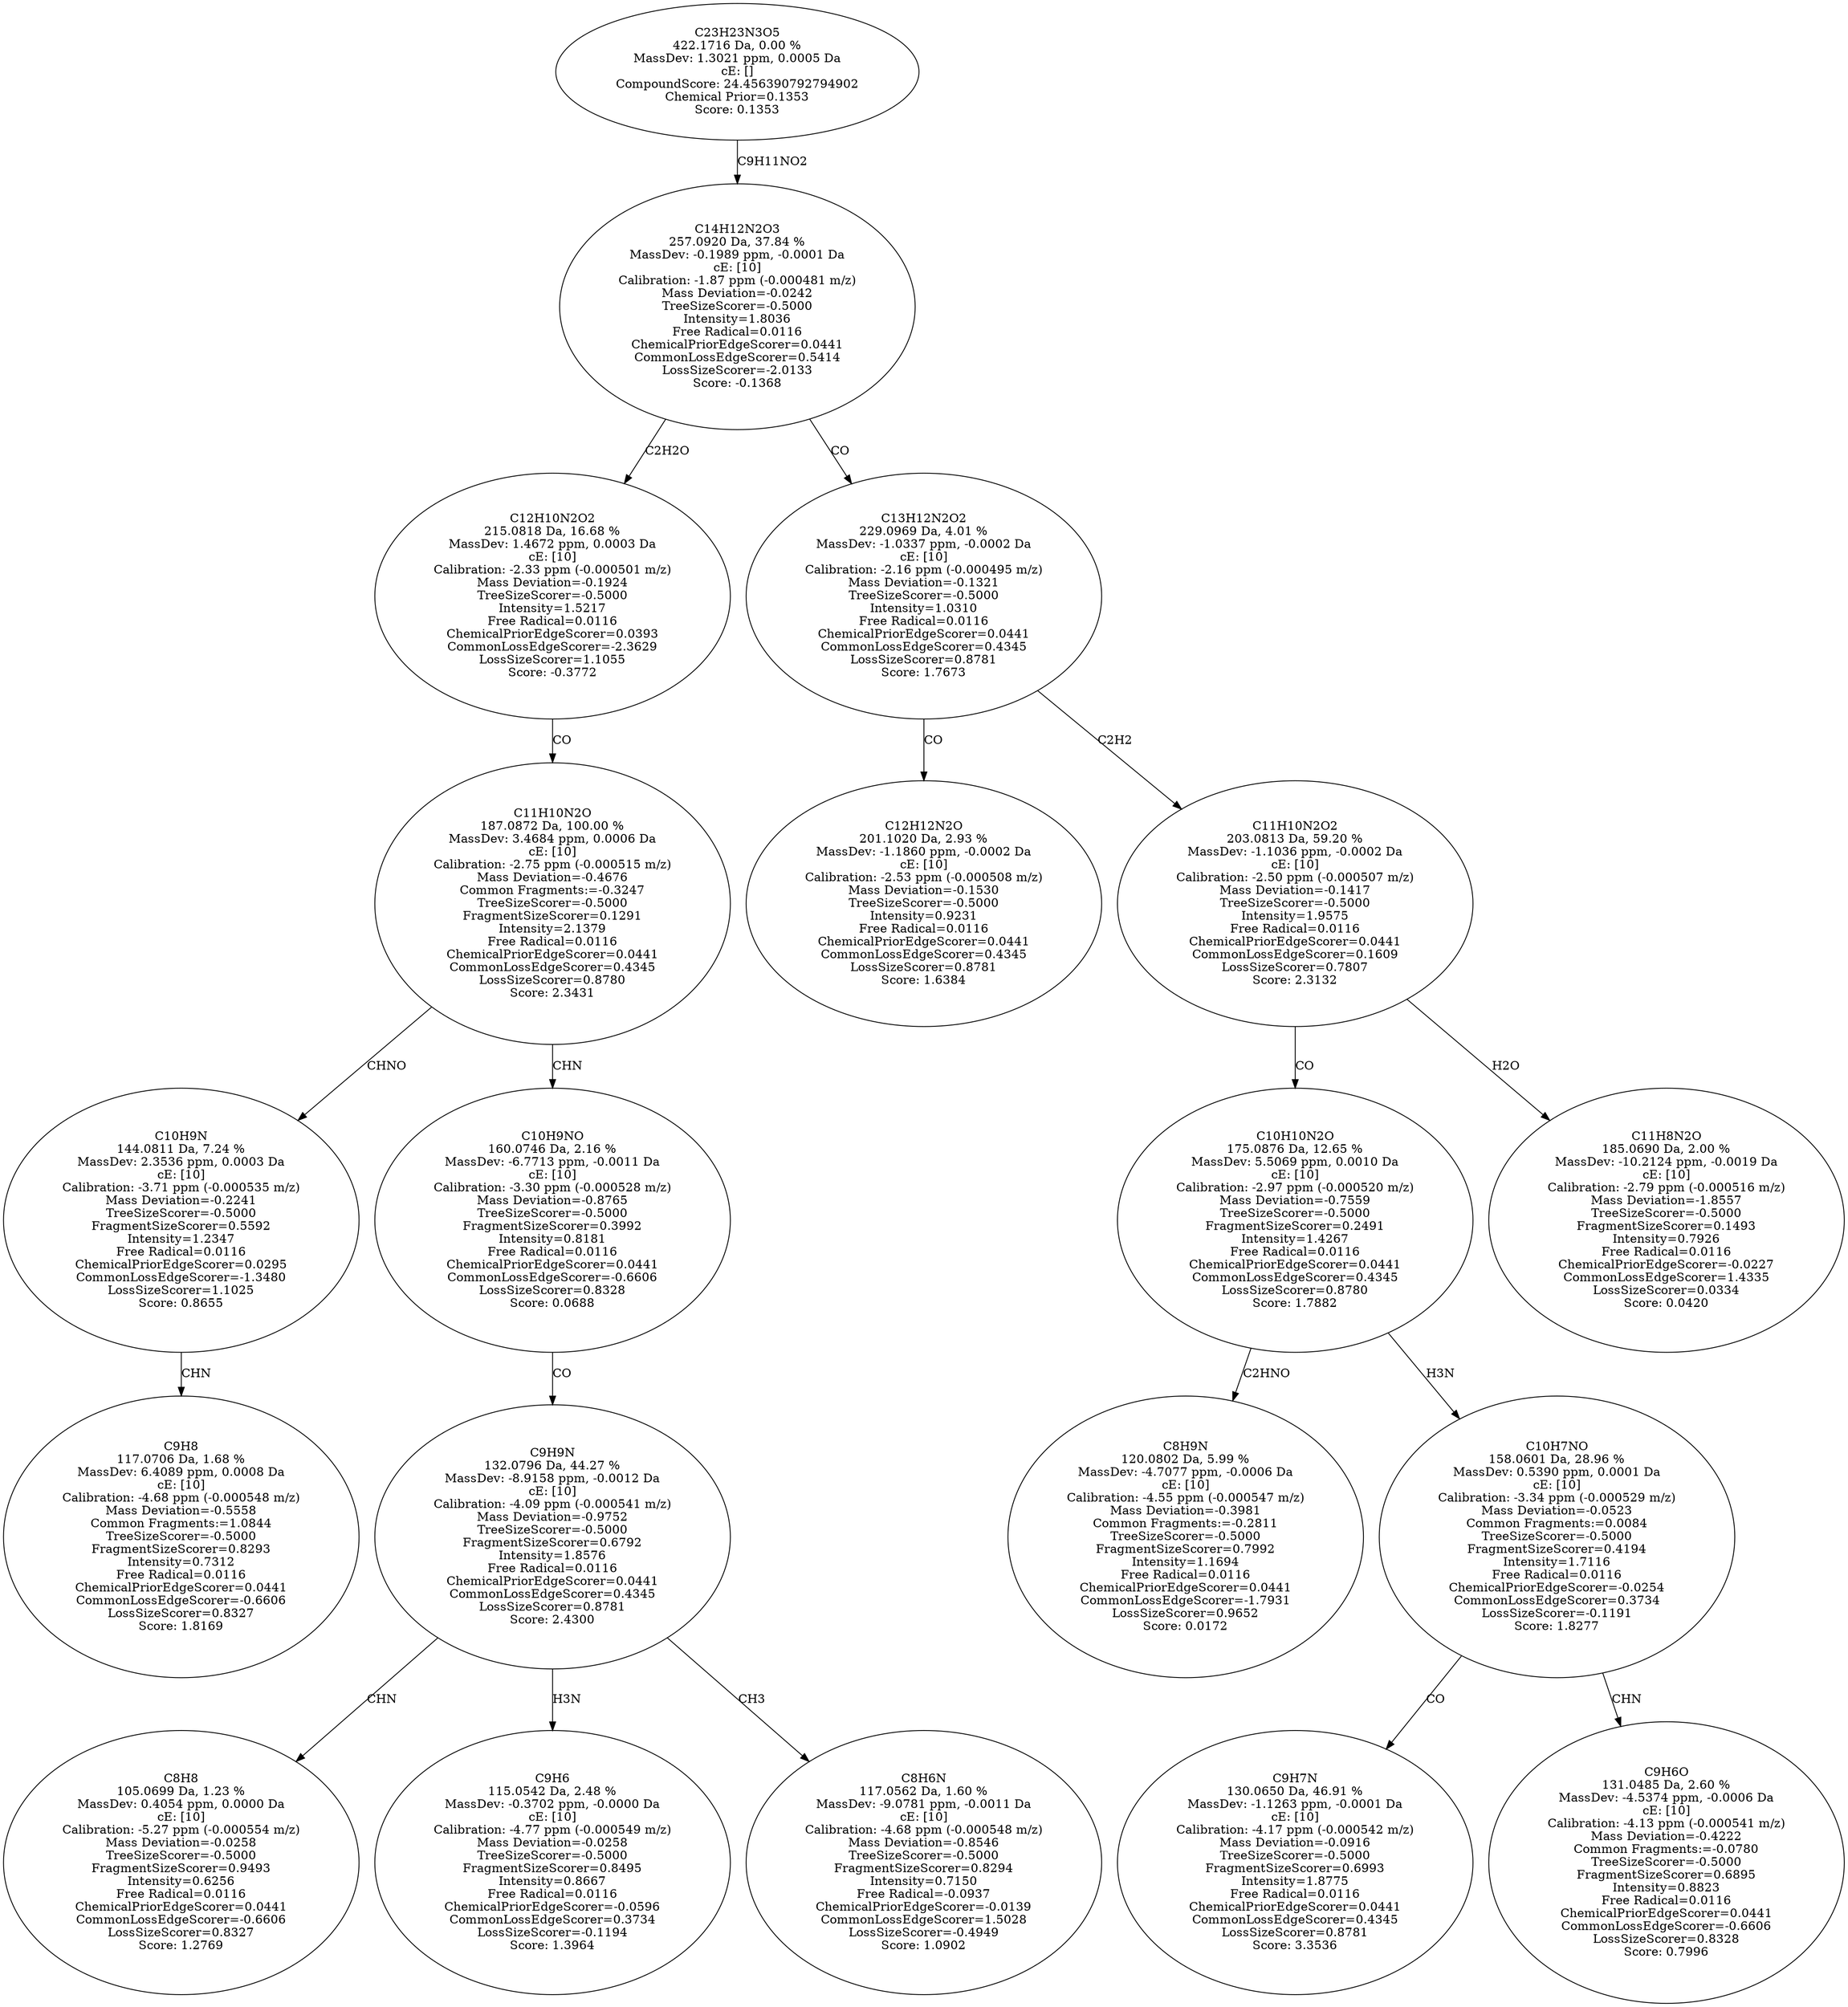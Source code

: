 strict digraph {
v1 [label="C9H8\n117.0706 Da, 1.68 %\nMassDev: 6.4089 ppm, 0.0008 Da\ncE: [10]\nCalibration: -4.68 ppm (-0.000548 m/z)\nMass Deviation=-0.5558\nCommon Fragments:=1.0844\nTreeSizeScorer=-0.5000\nFragmentSizeScorer=0.8293\nIntensity=0.7312\nFree Radical=0.0116\nChemicalPriorEdgeScorer=0.0441\nCommonLossEdgeScorer=-0.6606\nLossSizeScorer=0.8327\nScore: 1.8169"];
v2 [label="C10H9N\n144.0811 Da, 7.24 %\nMassDev: 2.3536 ppm, 0.0003 Da\ncE: [10]\nCalibration: -3.71 ppm (-0.000535 m/z)\nMass Deviation=-0.2241\nTreeSizeScorer=-0.5000\nFragmentSizeScorer=0.5592\nIntensity=1.2347\nFree Radical=0.0116\nChemicalPriorEdgeScorer=0.0295\nCommonLossEdgeScorer=-1.3480\nLossSizeScorer=1.1025\nScore: 0.8655"];
v3 [label="C8H8\n105.0699 Da, 1.23 %\nMassDev: 0.4054 ppm, 0.0000 Da\ncE: [10]\nCalibration: -5.27 ppm (-0.000554 m/z)\nMass Deviation=-0.0258\nTreeSizeScorer=-0.5000\nFragmentSizeScorer=0.9493\nIntensity=0.6256\nFree Radical=0.0116\nChemicalPriorEdgeScorer=0.0441\nCommonLossEdgeScorer=-0.6606\nLossSizeScorer=0.8327\nScore: 1.2769"];
v4 [label="C9H6\n115.0542 Da, 2.48 %\nMassDev: -0.3702 ppm, -0.0000 Da\ncE: [10]\nCalibration: -4.77 ppm (-0.000549 m/z)\nMass Deviation=-0.0258\nTreeSizeScorer=-0.5000\nFragmentSizeScorer=0.8495\nIntensity=0.8667\nFree Radical=0.0116\nChemicalPriorEdgeScorer=-0.0596\nCommonLossEdgeScorer=0.3734\nLossSizeScorer=-0.1194\nScore: 1.3964"];
v5 [label="C8H6N\n117.0562 Da, 1.60 %\nMassDev: -9.0781 ppm, -0.0011 Da\ncE: [10]\nCalibration: -4.68 ppm (-0.000548 m/z)\nMass Deviation=-0.8546\nTreeSizeScorer=-0.5000\nFragmentSizeScorer=0.8294\nIntensity=0.7150\nFree Radical=-0.0937\nChemicalPriorEdgeScorer=-0.0139\nCommonLossEdgeScorer=1.5028\nLossSizeScorer=-0.4949\nScore: 1.0902"];
v6 [label="C9H9N\n132.0796 Da, 44.27 %\nMassDev: -8.9158 ppm, -0.0012 Da\ncE: [10]\nCalibration: -4.09 ppm (-0.000541 m/z)\nMass Deviation=-0.9752\nTreeSizeScorer=-0.5000\nFragmentSizeScorer=0.6792\nIntensity=1.8576\nFree Radical=0.0116\nChemicalPriorEdgeScorer=0.0441\nCommonLossEdgeScorer=0.4345\nLossSizeScorer=0.8781\nScore: 2.4300"];
v7 [label="C10H9NO\n160.0746 Da, 2.16 %\nMassDev: -6.7713 ppm, -0.0011 Da\ncE: [10]\nCalibration: -3.30 ppm (-0.000528 m/z)\nMass Deviation=-0.8765\nTreeSizeScorer=-0.5000\nFragmentSizeScorer=0.3992\nIntensity=0.8181\nFree Radical=0.0116\nChemicalPriorEdgeScorer=0.0441\nCommonLossEdgeScorer=-0.6606\nLossSizeScorer=0.8328\nScore: 0.0688"];
v8 [label="C11H10N2O\n187.0872 Da, 100.00 %\nMassDev: 3.4684 ppm, 0.0006 Da\ncE: [10]\nCalibration: -2.75 ppm (-0.000515 m/z)\nMass Deviation=-0.4676\nCommon Fragments:=-0.3247\nTreeSizeScorer=-0.5000\nFragmentSizeScorer=0.1291\nIntensity=2.1379\nFree Radical=0.0116\nChemicalPriorEdgeScorer=0.0441\nCommonLossEdgeScorer=0.4345\nLossSizeScorer=0.8780\nScore: 2.3431"];
v9 [label="C12H10N2O2\n215.0818 Da, 16.68 %\nMassDev: 1.4672 ppm, 0.0003 Da\ncE: [10]\nCalibration: -2.33 ppm (-0.000501 m/z)\nMass Deviation=-0.1924\nTreeSizeScorer=-0.5000\nIntensity=1.5217\nFree Radical=0.0116\nChemicalPriorEdgeScorer=0.0393\nCommonLossEdgeScorer=-2.3629\nLossSizeScorer=1.1055\nScore: -0.3772"];
v10 [label="C12H12N2O\n201.1020 Da, 2.93 %\nMassDev: -1.1860 ppm, -0.0002 Da\ncE: [10]\nCalibration: -2.53 ppm (-0.000508 m/z)\nMass Deviation=-0.1530\nTreeSizeScorer=-0.5000\nIntensity=0.9231\nFree Radical=0.0116\nChemicalPriorEdgeScorer=0.0441\nCommonLossEdgeScorer=0.4345\nLossSizeScorer=0.8781\nScore: 1.6384"];
v11 [label="C8H9N\n120.0802 Da, 5.99 %\nMassDev: -4.7077 ppm, -0.0006 Da\ncE: [10]\nCalibration: -4.55 ppm (-0.000547 m/z)\nMass Deviation=-0.3981\nCommon Fragments:=-0.2811\nTreeSizeScorer=-0.5000\nFragmentSizeScorer=0.7992\nIntensity=1.1694\nFree Radical=0.0116\nChemicalPriorEdgeScorer=0.0441\nCommonLossEdgeScorer=-1.7931\nLossSizeScorer=0.9652\nScore: 0.0172"];
v12 [label="C9H7N\n130.0650 Da, 46.91 %\nMassDev: -1.1263 ppm, -0.0001 Da\ncE: [10]\nCalibration: -4.17 ppm (-0.000542 m/z)\nMass Deviation=-0.0916\nTreeSizeScorer=-0.5000\nFragmentSizeScorer=0.6993\nIntensity=1.8775\nFree Radical=0.0116\nChemicalPriorEdgeScorer=0.0441\nCommonLossEdgeScorer=0.4345\nLossSizeScorer=0.8781\nScore: 3.3536"];
v13 [label="C9H6O\n131.0485 Da, 2.60 %\nMassDev: -4.5374 ppm, -0.0006 Da\ncE: [10]\nCalibration: -4.13 ppm (-0.000541 m/z)\nMass Deviation=-0.4222\nCommon Fragments:=-0.0780\nTreeSizeScorer=-0.5000\nFragmentSizeScorer=0.6895\nIntensity=0.8823\nFree Radical=0.0116\nChemicalPriorEdgeScorer=0.0441\nCommonLossEdgeScorer=-0.6606\nLossSizeScorer=0.8328\nScore: 0.7996"];
v14 [label="C10H7NO\n158.0601 Da, 28.96 %\nMassDev: 0.5390 ppm, 0.0001 Da\ncE: [10]\nCalibration: -3.34 ppm (-0.000529 m/z)\nMass Deviation=-0.0523\nCommon Fragments:=0.0084\nTreeSizeScorer=-0.5000\nFragmentSizeScorer=0.4194\nIntensity=1.7116\nFree Radical=0.0116\nChemicalPriorEdgeScorer=-0.0254\nCommonLossEdgeScorer=0.3734\nLossSizeScorer=-0.1191\nScore: 1.8277"];
v15 [label="C10H10N2O\n175.0876 Da, 12.65 %\nMassDev: 5.5069 ppm, 0.0010 Da\ncE: [10]\nCalibration: -2.97 ppm (-0.000520 m/z)\nMass Deviation=-0.7559\nTreeSizeScorer=-0.5000\nFragmentSizeScorer=0.2491\nIntensity=1.4267\nFree Radical=0.0116\nChemicalPriorEdgeScorer=0.0441\nCommonLossEdgeScorer=0.4345\nLossSizeScorer=0.8780\nScore: 1.7882"];
v16 [label="C11H8N2O\n185.0690 Da, 2.00 %\nMassDev: -10.2124 ppm, -0.0019 Da\ncE: [10]\nCalibration: -2.79 ppm (-0.000516 m/z)\nMass Deviation=-1.8557\nTreeSizeScorer=-0.5000\nFragmentSizeScorer=0.1493\nIntensity=0.7926\nFree Radical=0.0116\nChemicalPriorEdgeScorer=-0.0227\nCommonLossEdgeScorer=1.4335\nLossSizeScorer=0.0334\nScore: 0.0420"];
v17 [label="C11H10N2O2\n203.0813 Da, 59.20 %\nMassDev: -1.1036 ppm, -0.0002 Da\ncE: [10]\nCalibration: -2.50 ppm (-0.000507 m/z)\nMass Deviation=-0.1417\nTreeSizeScorer=-0.5000\nIntensity=1.9575\nFree Radical=0.0116\nChemicalPriorEdgeScorer=0.0441\nCommonLossEdgeScorer=0.1609\nLossSizeScorer=0.7807\nScore: 2.3132"];
v18 [label="C13H12N2O2\n229.0969 Da, 4.01 %\nMassDev: -1.0337 ppm, -0.0002 Da\ncE: [10]\nCalibration: -2.16 ppm (-0.000495 m/z)\nMass Deviation=-0.1321\nTreeSizeScorer=-0.5000\nIntensity=1.0310\nFree Radical=0.0116\nChemicalPriorEdgeScorer=0.0441\nCommonLossEdgeScorer=0.4345\nLossSizeScorer=0.8781\nScore: 1.7673"];
v19 [label="C14H12N2O3\n257.0920 Da, 37.84 %\nMassDev: -0.1989 ppm, -0.0001 Da\ncE: [10]\nCalibration: -1.87 ppm (-0.000481 m/z)\nMass Deviation=-0.0242\nTreeSizeScorer=-0.5000\nIntensity=1.8036\nFree Radical=0.0116\nChemicalPriorEdgeScorer=0.0441\nCommonLossEdgeScorer=0.5414\nLossSizeScorer=-2.0133\nScore: -0.1368"];
v20 [label="C23H23N3O5\n422.1716 Da, 0.00 %\nMassDev: 1.3021 ppm, 0.0005 Da\ncE: []\nCompoundScore: 24.456390792794902\nChemical Prior=0.1353\nScore: 0.1353"];
v2 -> v1 [label="CHN"];
v8 -> v2 [label="CHNO"];
v6 -> v3 [label="CHN"];
v6 -> v4 [label="H3N"];
v6 -> v5 [label="CH3"];
v7 -> v6 [label="CO"];
v8 -> v7 [label="CHN"];
v9 -> v8 [label="CO"];
v19 -> v9 [label="C2H2O"];
v18 -> v10 [label="CO"];
v15 -> v11 [label="C2HNO"];
v14 -> v12 [label="CO"];
v14 -> v13 [label="CHN"];
v15 -> v14 [label="H3N"];
v17 -> v15 [label="CO"];
v17 -> v16 [label="H2O"];
v18 -> v17 [label="C2H2"];
v19 -> v18 [label="CO"];
v20 -> v19 [label="C9H11NO2"];
}